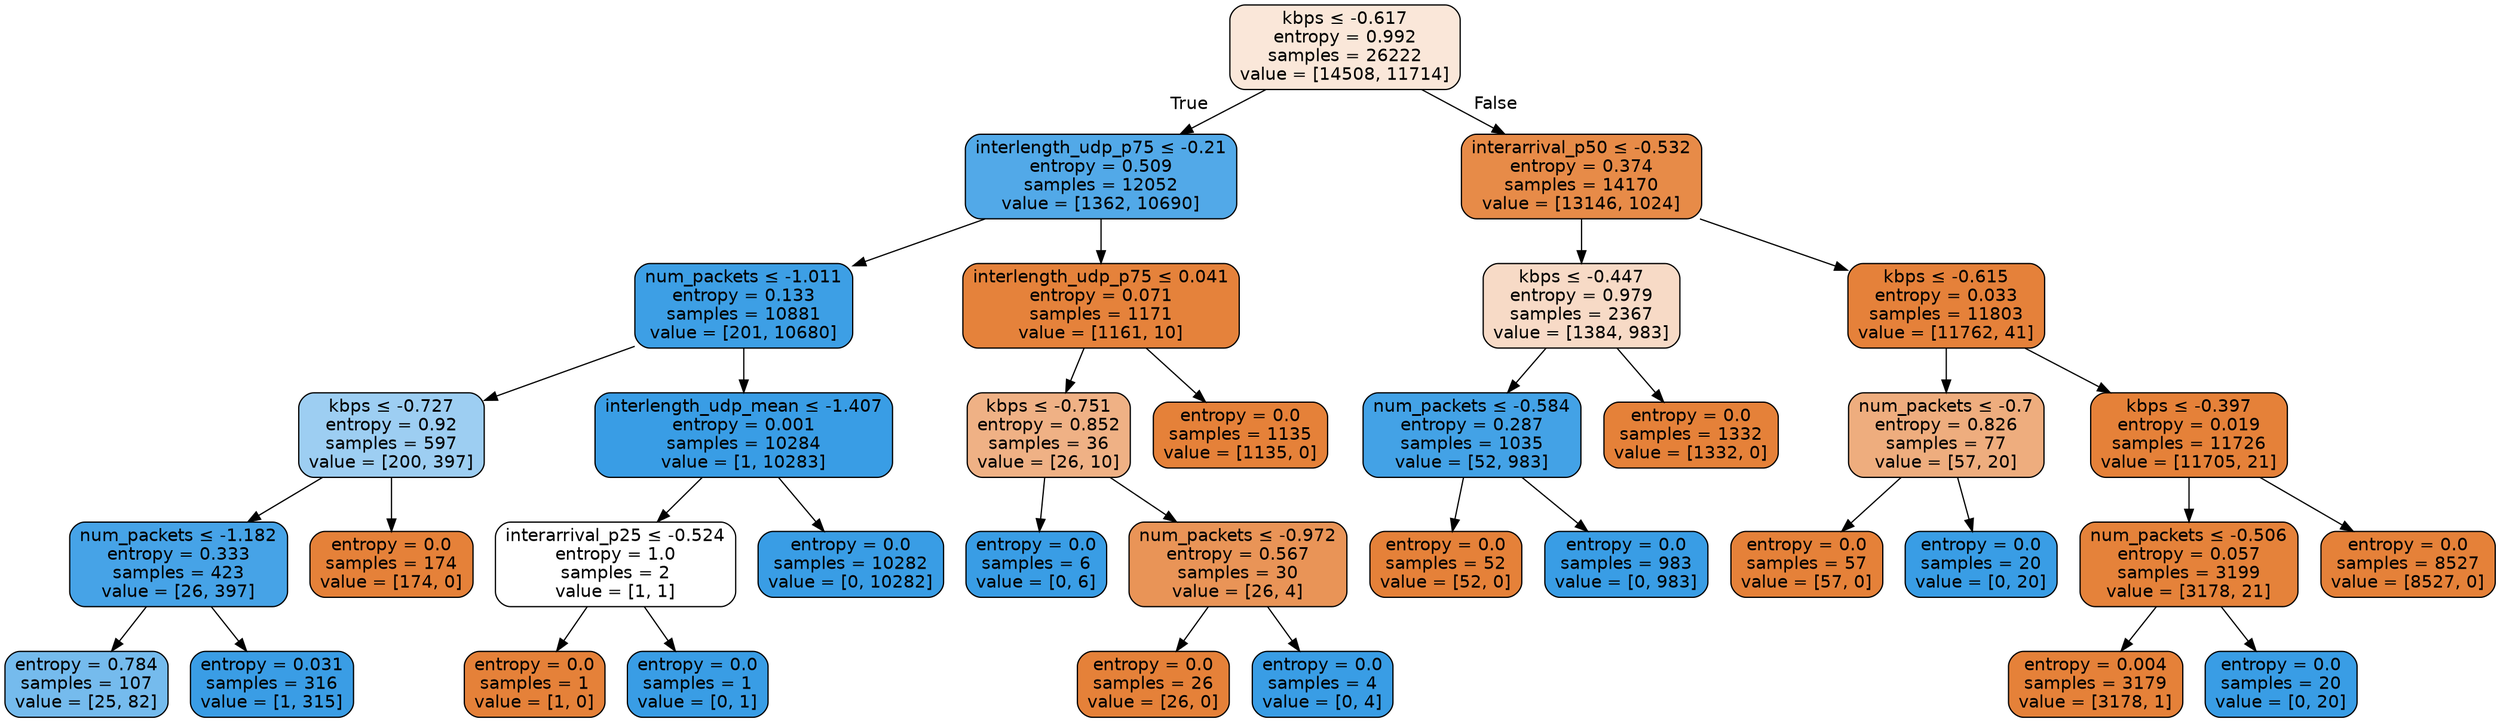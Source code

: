 digraph Tree {
node [shape=box, style="filled, rounded", color="black", fontname=helvetica] ;
edge [fontname=helvetica] ;
0 [label=<kbps &le; -0.617<br/>entropy = 0.992<br/>samples = 26222<br/>value = [14508, 11714]>, fillcolor="#fae7d9"] ;
1 [label=<interlength_udp_p75 &le; -0.21<br/>entropy = 0.509<br/>samples = 12052<br/>value = [1362, 10690]>, fillcolor="#52a9e8"] ;
0 -> 1 [labeldistance=2.5, labelangle=45, headlabel="True"] ;
2 [label=<num_packets &le; -1.011<br/>entropy = 0.133<br/>samples = 10881<br/>value = [201, 10680]>, fillcolor="#3d9fe5"] ;
1 -> 2 ;
3 [label=<kbps &le; -0.727<br/>entropy = 0.92<br/>samples = 597<br/>value = [200, 397]>, fillcolor="#9dcef2"] ;
2 -> 3 ;
4 [label=<num_packets &le; -1.182<br/>entropy = 0.333<br/>samples = 423<br/>value = [26, 397]>, fillcolor="#46a3e7"] ;
3 -> 4 ;
5 [label=<entropy = 0.784<br/>samples = 107<br/>value = [25, 82]>, fillcolor="#75bbed"] ;
4 -> 5 ;
6 [label=<entropy = 0.031<br/>samples = 316<br/>value = [1, 315]>, fillcolor="#3a9de5"] ;
4 -> 6 ;
7 [label=<entropy = 0.0<br/>samples = 174<br/>value = [174, 0]>, fillcolor="#e58139"] ;
3 -> 7 ;
8 [label=<interlength_udp_mean &le; -1.407<br/>entropy = 0.001<br/>samples = 10284<br/>value = [1, 10283]>, fillcolor="#399de5"] ;
2 -> 8 ;
9 [label=<interarrival_p25 &le; -0.524<br/>entropy = 1.0<br/>samples = 2<br/>value = [1, 1]>, fillcolor="#ffffff"] ;
8 -> 9 ;
10 [label=<entropy = 0.0<br/>samples = 1<br/>value = [1, 0]>, fillcolor="#e58139"] ;
9 -> 10 ;
11 [label=<entropy = 0.0<br/>samples = 1<br/>value = [0, 1]>, fillcolor="#399de5"] ;
9 -> 11 ;
12 [label=<entropy = 0.0<br/>samples = 10282<br/>value = [0, 10282]>, fillcolor="#399de5"] ;
8 -> 12 ;
13 [label=<interlength_udp_p75 &le; 0.041<br/>entropy = 0.071<br/>samples = 1171<br/>value = [1161, 10]>, fillcolor="#e5823b"] ;
1 -> 13 ;
14 [label=<kbps &le; -0.751<br/>entropy = 0.852<br/>samples = 36<br/>value = [26, 10]>, fillcolor="#efb185"] ;
13 -> 14 ;
15 [label=<entropy = 0.0<br/>samples = 6<br/>value = [0, 6]>, fillcolor="#399de5"] ;
14 -> 15 ;
16 [label=<num_packets &le; -0.972<br/>entropy = 0.567<br/>samples = 30<br/>value = [26, 4]>, fillcolor="#e99457"] ;
14 -> 16 ;
17 [label=<entropy = 0.0<br/>samples = 26<br/>value = [26, 0]>, fillcolor="#e58139"] ;
16 -> 17 ;
18 [label=<entropy = 0.0<br/>samples = 4<br/>value = [0, 4]>, fillcolor="#399de5"] ;
16 -> 18 ;
19 [label=<entropy = 0.0<br/>samples = 1135<br/>value = [1135, 0]>, fillcolor="#e58139"] ;
13 -> 19 ;
20 [label=<interarrival_p50 &le; -0.532<br/>entropy = 0.374<br/>samples = 14170<br/>value = [13146, 1024]>, fillcolor="#e78b48"] ;
0 -> 20 [labeldistance=2.5, labelangle=-45, headlabel="False"] ;
21 [label=<kbps &le; -0.447<br/>entropy = 0.979<br/>samples = 2367<br/>value = [1384, 983]>, fillcolor="#f7dac6"] ;
20 -> 21 ;
22 [label=<num_packets &le; -0.584<br/>entropy = 0.287<br/>samples = 1035<br/>value = [52, 983]>, fillcolor="#43a2e6"] ;
21 -> 22 ;
23 [label=<entropy = 0.0<br/>samples = 52<br/>value = [52, 0]>, fillcolor="#e58139"] ;
22 -> 23 ;
24 [label=<entropy = 0.0<br/>samples = 983<br/>value = [0, 983]>, fillcolor="#399de5"] ;
22 -> 24 ;
25 [label=<entropy = 0.0<br/>samples = 1332<br/>value = [1332, 0]>, fillcolor="#e58139"] ;
21 -> 25 ;
26 [label=<kbps &le; -0.615<br/>entropy = 0.033<br/>samples = 11803<br/>value = [11762, 41]>, fillcolor="#e5813a"] ;
20 -> 26 ;
27 [label=<num_packets &le; -0.7<br/>entropy = 0.826<br/>samples = 77<br/>value = [57, 20]>, fillcolor="#eead7e"] ;
26 -> 27 ;
28 [label=<entropy = 0.0<br/>samples = 57<br/>value = [57, 0]>, fillcolor="#e58139"] ;
27 -> 28 ;
29 [label=<entropy = 0.0<br/>samples = 20<br/>value = [0, 20]>, fillcolor="#399de5"] ;
27 -> 29 ;
30 [label=<kbps &le; -0.397<br/>entropy = 0.019<br/>samples = 11726<br/>value = [11705, 21]>, fillcolor="#e58139"] ;
26 -> 30 ;
31 [label=<num_packets &le; -0.506<br/>entropy = 0.057<br/>samples = 3199<br/>value = [3178, 21]>, fillcolor="#e5823a"] ;
30 -> 31 ;
32 [label=<entropy = 0.004<br/>samples = 3179<br/>value = [3178, 1]>, fillcolor="#e58139"] ;
31 -> 32 ;
33 [label=<entropy = 0.0<br/>samples = 20<br/>value = [0, 20]>, fillcolor="#399de5"] ;
31 -> 33 ;
34 [label=<entropy = 0.0<br/>samples = 8527<br/>value = [8527, 0]>, fillcolor="#e58139"] ;
30 -> 34 ;
}